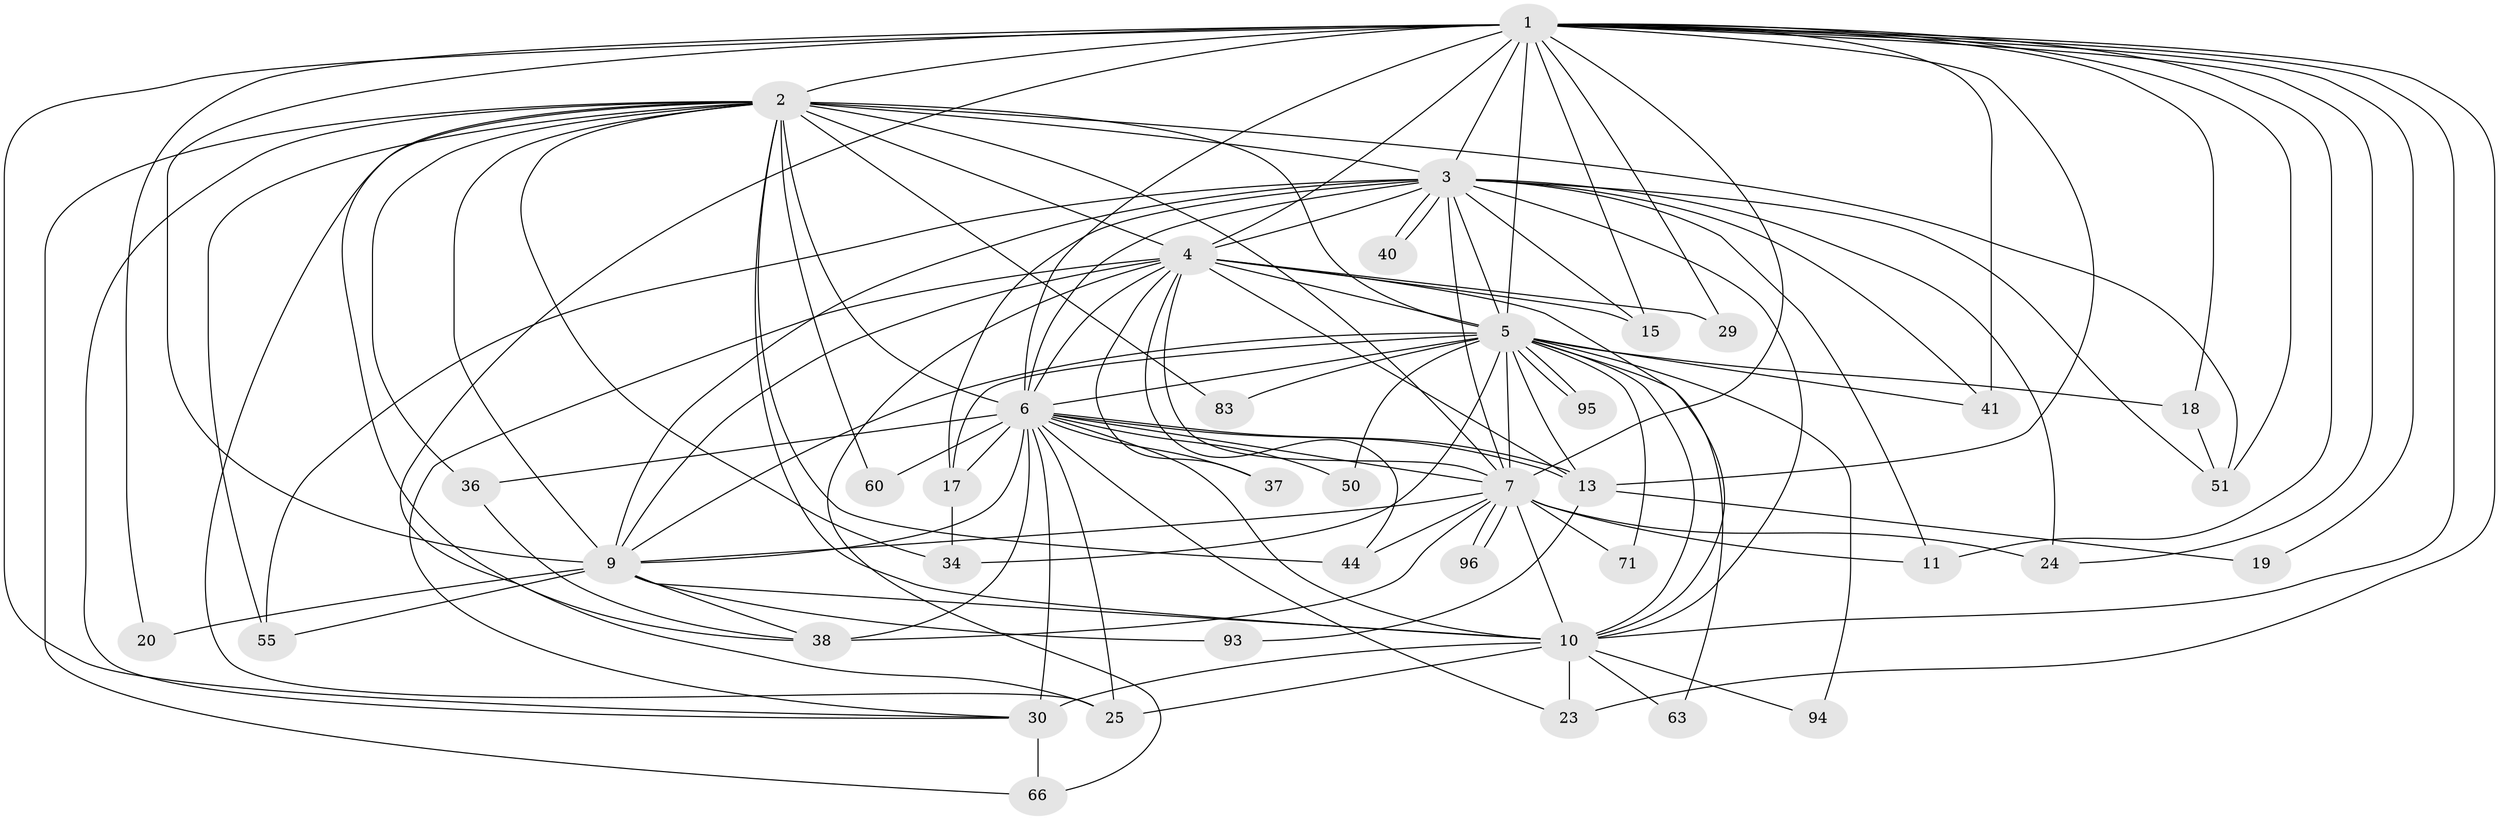 // original degree distribution, {27: 0.0196078431372549, 24: 0.00980392156862745, 26: 0.0196078431372549, 17: 0.00980392156862745, 18: 0.0196078431372549, 12: 0.00980392156862745, 16: 0.00980392156862745, 3: 0.19607843137254902, 4: 0.058823529411764705, 7: 0.0196078431372549, 2: 0.5784313725490197, 5: 0.0196078431372549, 6: 0.0196078431372549, 9: 0.00980392156862745}
// Generated by graph-tools (version 1.1) at 2025/17/03/04/25 18:17:17]
// undirected, 40 vertices, 121 edges
graph export_dot {
graph [start="1"]
  node [color=gray90,style=filled];
  1;
  2;
  3 [super="+64+35+28+22+70+82+16"];
  4 [super="+21+26+102+73+79+33"];
  5 [super="+53+56+31"];
  6 [super="+12"];
  7 [super="+8+89"];
  9;
  10 [super="+54+58"];
  11;
  13 [super="+14"];
  15;
  17 [super="+65"];
  18;
  19;
  20;
  23 [super="+81"];
  24 [super="+90"];
  25 [super="+47"];
  29;
  30 [super="+43+39"];
  34 [super="+85"];
  36;
  37;
  38 [super="+77+75+97"];
  40;
  41 [super="+86"];
  44 [super="+87"];
  50;
  51 [super="+88+99"];
  55;
  60;
  63;
  66 [super="+100"];
  71;
  83;
  93;
  94;
  95;
  96;
  1 -- 2;
  1 -- 3 [weight=2];
  1 -- 4 [weight=3];
  1 -- 5 [weight=2];
  1 -- 6 [weight=2];
  1 -- 7 [weight=2];
  1 -- 9;
  1 -- 10;
  1 -- 11;
  1 -- 15;
  1 -- 18;
  1 -- 19;
  1 -- 20;
  1 -- 23;
  1 -- 24;
  1 -- 25;
  1 -- 29;
  1 -- 41;
  1 -- 51;
  1 -- 30;
  1 -- 13;
  2 -- 3 [weight=3];
  2 -- 4 [weight=2];
  2 -- 5;
  2 -- 6;
  2 -- 7 [weight=3];
  2 -- 9;
  2 -- 10;
  2 -- 25;
  2 -- 34;
  2 -- 36;
  2 -- 38;
  2 -- 55;
  2 -- 60;
  2 -- 66;
  2 -- 83;
  2 -- 30;
  2 -- 44;
  2 -- 51;
  3 -- 4 [weight=2];
  3 -- 5 [weight=3];
  3 -- 6 [weight=3];
  3 -- 7 [weight=3];
  3 -- 9;
  3 -- 10;
  3 -- 15;
  3 -- 17;
  3 -- 40;
  3 -- 40;
  3 -- 51;
  3 -- 24;
  3 -- 41;
  3 -- 11;
  3 -- 55;
  4 -- 5 [weight=3];
  4 -- 6 [weight=2];
  4 -- 7 [weight=3];
  4 -- 9 [weight=3];
  4 -- 10 [weight=2];
  4 -- 29;
  4 -- 37;
  4 -- 44;
  4 -- 30 [weight=2];
  4 -- 66;
  4 -- 15;
  4 -- 13;
  5 -- 6 [weight=6];
  5 -- 7 [weight=3];
  5 -- 9;
  5 -- 10 [weight=2];
  5 -- 18;
  5 -- 41;
  5 -- 50;
  5 -- 63;
  5 -- 71;
  5 -- 83;
  5 -- 94;
  5 -- 95;
  5 -- 95;
  5 -- 34;
  5 -- 17;
  5 -- 13;
  6 -- 7 [weight=2];
  6 -- 9 [weight=2];
  6 -- 10 [weight=2];
  6 -- 13;
  6 -- 13;
  6 -- 17;
  6 -- 37;
  6 -- 50;
  6 -- 60;
  6 -- 30 [weight=4];
  6 -- 36;
  6 -- 38 [weight=2];
  6 -- 25;
  6 -- 23;
  7 -- 9 [weight=2];
  7 -- 10 [weight=3];
  7 -- 11;
  7 -- 24;
  7 -- 44;
  7 -- 96;
  7 -- 96;
  7 -- 38;
  7 -- 71;
  9 -- 10;
  9 -- 20;
  9 -- 38;
  9 -- 55;
  9 -- 93;
  10 -- 23;
  10 -- 30;
  10 -- 63;
  10 -- 94;
  10 -- 25;
  13 -- 19;
  13 -- 93;
  17 -- 34;
  18 -- 51;
  30 -- 66;
  36 -- 38;
}
